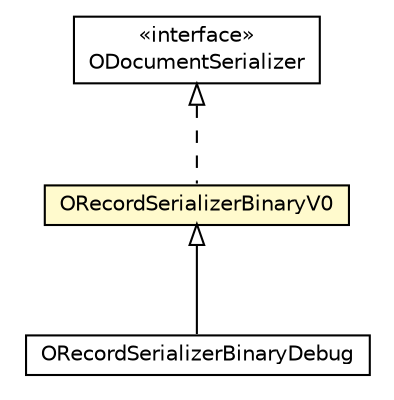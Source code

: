 #!/usr/local/bin/dot
#
# Class diagram 
# Generated by UMLGraph version R5_6-24-gf6e263 (http://www.umlgraph.org/)
#

digraph G {
	edge [fontname="Helvetica",fontsize=10,labelfontname="Helvetica",labelfontsize=10];
	node [fontname="Helvetica",fontsize=10,shape=plaintext];
	nodesep=0.25;
	ranksep=0.5;
	// com.orientechnologies.orient.core.serialization.serializer.record.binary.ORecordSerializerBinaryV0
	c3069587 [label=<<table title="com.orientechnologies.orient.core.serialization.serializer.record.binary.ORecordSerializerBinaryV0" border="0" cellborder="1" cellspacing="0" cellpadding="2" port="p" bgcolor="lemonChiffon" href="./ORecordSerializerBinaryV0.html">
		<tr><td><table border="0" cellspacing="0" cellpadding="1">
<tr><td align="center" balign="center"> ORecordSerializerBinaryV0 </td></tr>
		</table></td></tr>
		</table>>, URL="./ORecordSerializerBinaryV0.html", fontname="Helvetica", fontcolor="black", fontsize=10.0];
	// com.orientechnologies.orient.core.serialization.serializer.record.binary.ORecordSerializerBinaryDebug
	c3069588 [label=<<table title="com.orientechnologies.orient.core.serialization.serializer.record.binary.ORecordSerializerBinaryDebug" border="0" cellborder="1" cellspacing="0" cellpadding="2" port="p" href="./ORecordSerializerBinaryDebug.html">
		<tr><td><table border="0" cellspacing="0" cellpadding="1">
<tr><td align="center" balign="center"> ORecordSerializerBinaryDebug </td></tr>
		</table></td></tr>
		</table>>, URL="./ORecordSerializerBinaryDebug.html", fontname="Helvetica", fontcolor="black", fontsize=10.0];
	// com.orientechnologies.orient.core.serialization.serializer.record.binary.ODocumentSerializer
	c3069589 [label=<<table title="com.orientechnologies.orient.core.serialization.serializer.record.binary.ODocumentSerializer" border="0" cellborder="1" cellspacing="0" cellpadding="2" port="p" href="./ODocumentSerializer.html">
		<tr><td><table border="0" cellspacing="0" cellpadding="1">
<tr><td align="center" balign="center"> &#171;interface&#187; </td></tr>
<tr><td align="center" balign="center"> ODocumentSerializer </td></tr>
		</table></td></tr>
		</table>>, URL="./ODocumentSerializer.html", fontname="Helvetica", fontcolor="black", fontsize=10.0];
	//com.orientechnologies.orient.core.serialization.serializer.record.binary.ORecordSerializerBinaryV0 implements com.orientechnologies.orient.core.serialization.serializer.record.binary.ODocumentSerializer
	c3069589:p -> c3069587:p [dir=back,arrowtail=empty,style=dashed];
	//com.orientechnologies.orient.core.serialization.serializer.record.binary.ORecordSerializerBinaryDebug extends com.orientechnologies.orient.core.serialization.serializer.record.binary.ORecordSerializerBinaryV0
	c3069587:p -> c3069588:p [dir=back,arrowtail=empty];
}

